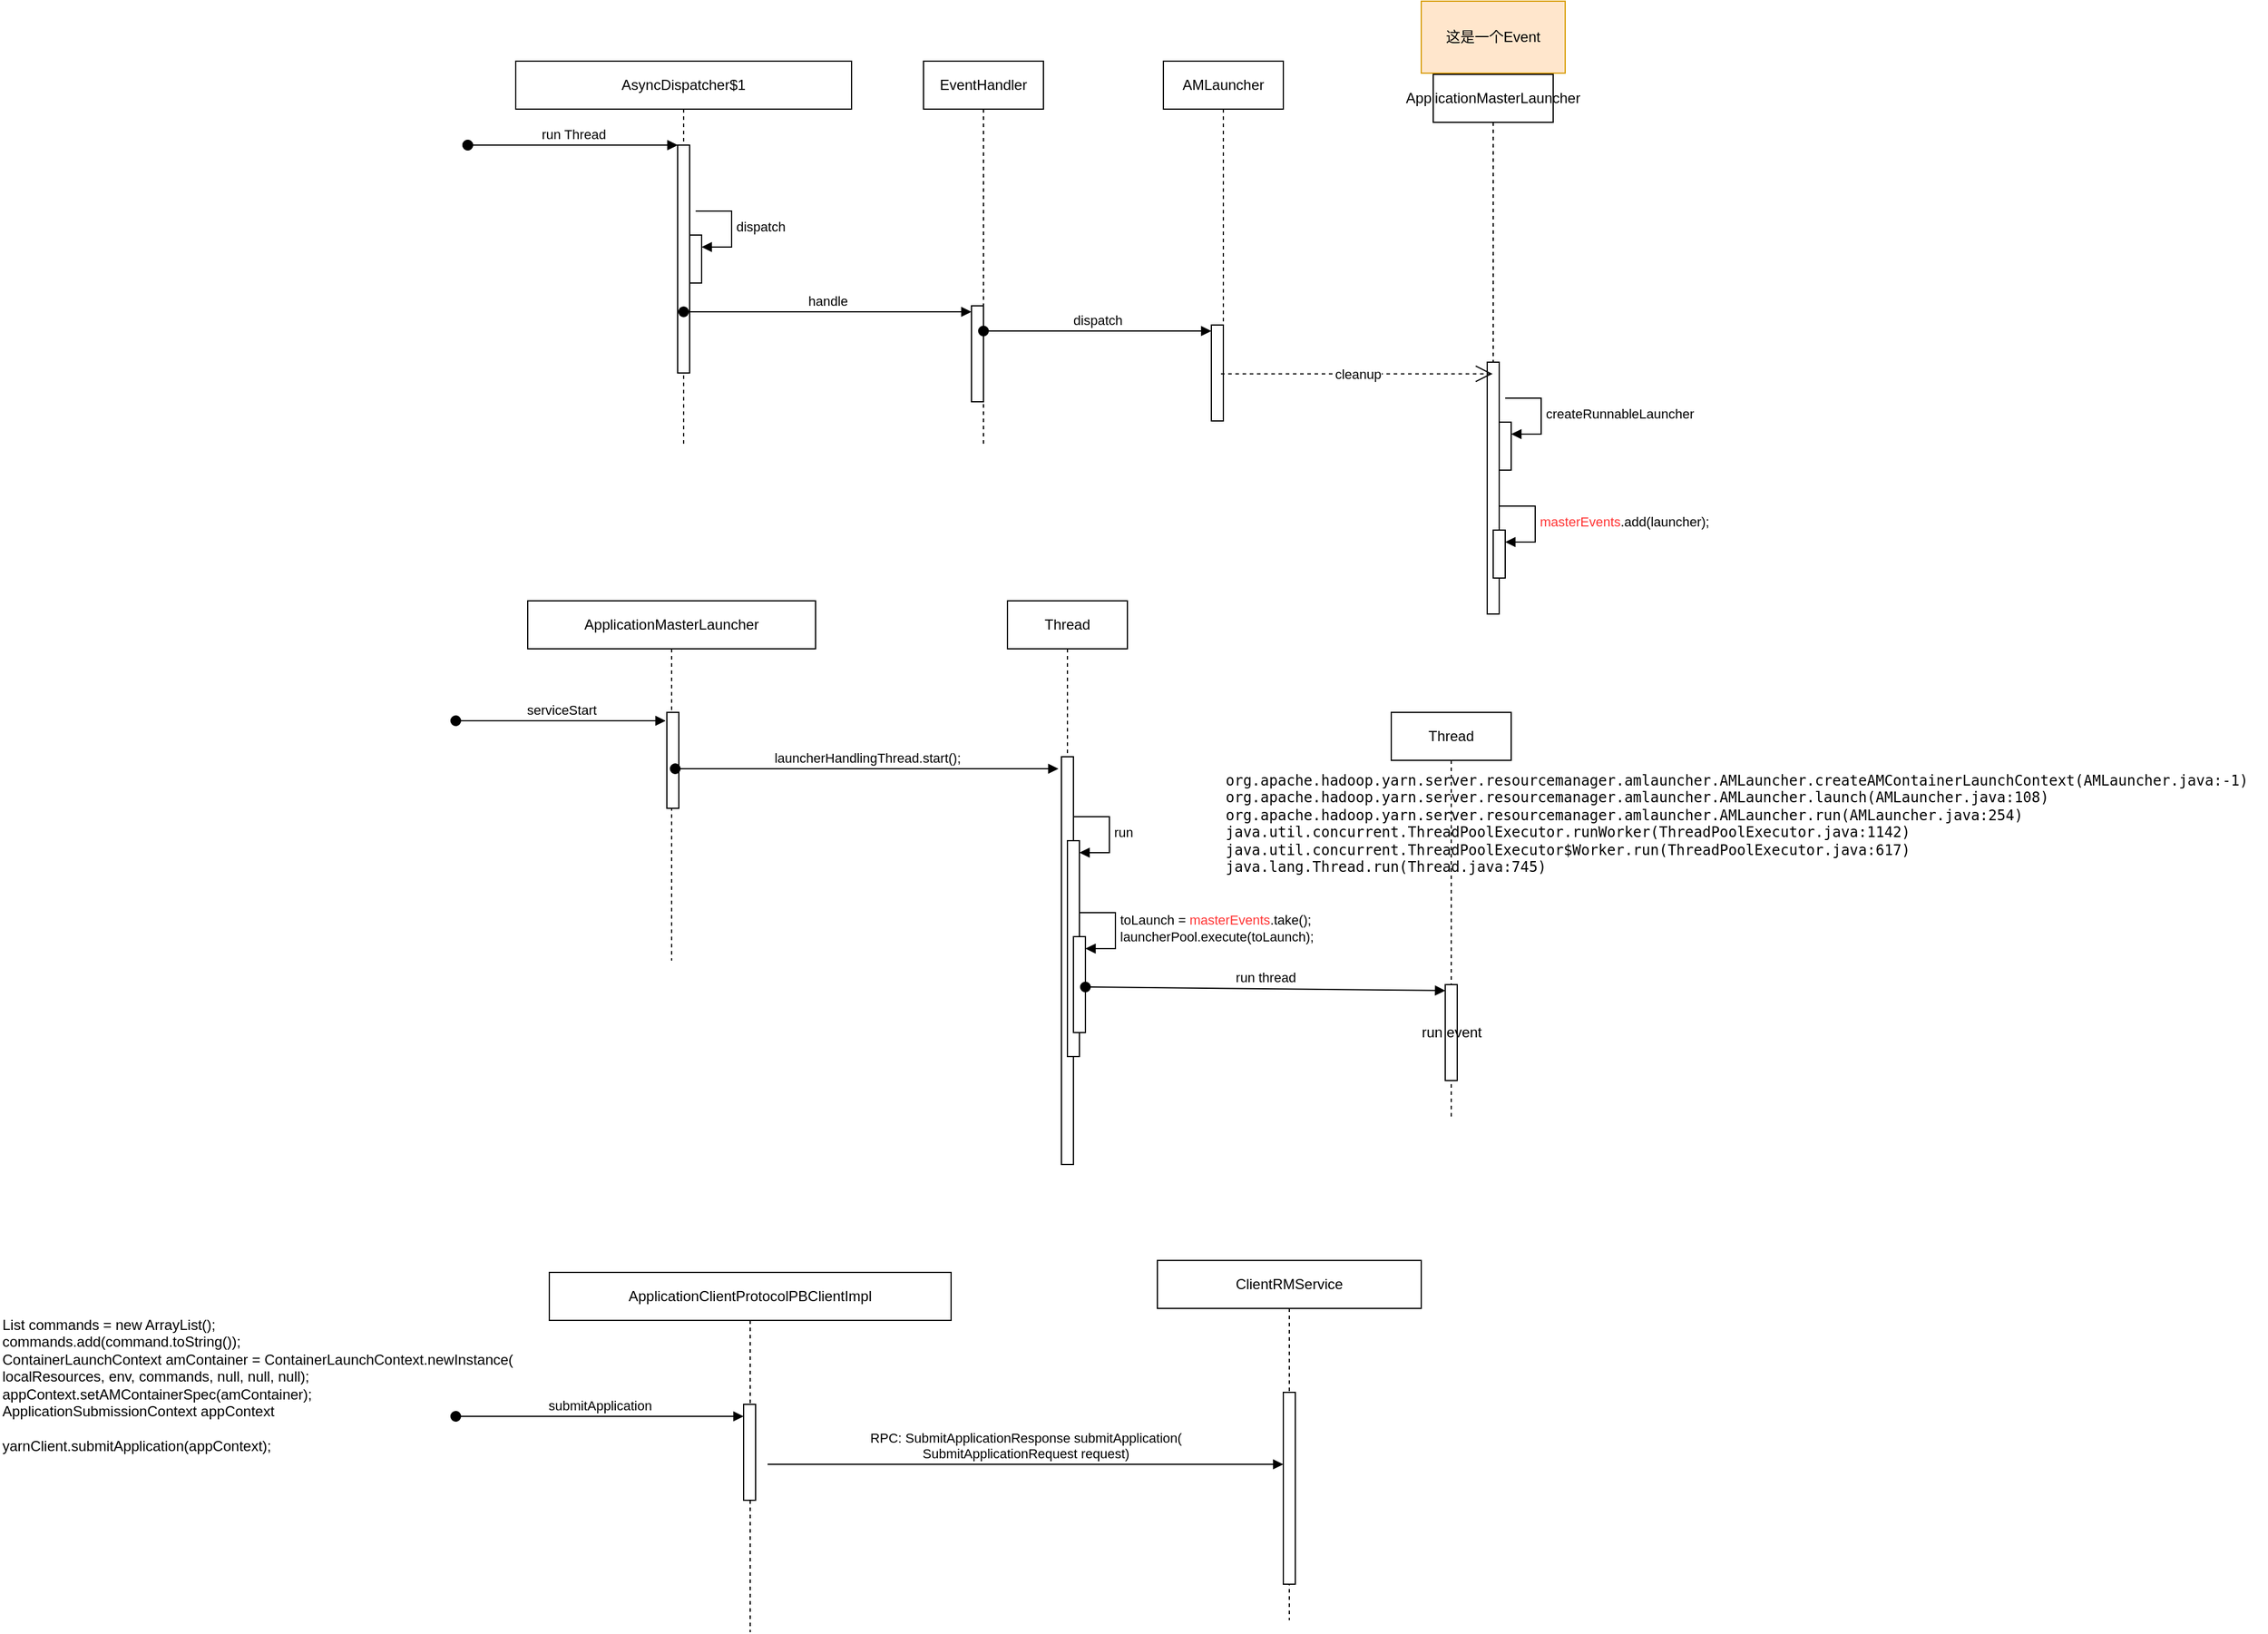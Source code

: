 <mxfile version="22.0.8" type="github">
  <diagram name="Page-1" id="2YBvvXClWsGukQMizWep">
    <mxGraphModel dx="2152" dy="712" grid="1" gridSize="10" guides="1" tooltips="1" connect="1" arrows="1" fold="1" page="1" pageScale="1" pageWidth="850" pageHeight="1100" math="0" shadow="0">
      <root>
        <mxCell id="0" />
        <mxCell id="1" parent="0" />
        <mxCell id="aM9ryv3xv72pqoxQDRHE-1" value="AsyncDispatcher$1" style="shape=umlLifeline;perimeter=lifelinePerimeter;whiteSpace=wrap;html=1;container=0;dropTarget=0;collapsible=0;recursiveResize=0;outlineConnect=0;portConstraint=eastwest;newEdgeStyle={&quot;edgeStyle&quot;:&quot;elbowEdgeStyle&quot;,&quot;elbow&quot;:&quot;vertical&quot;,&quot;curved&quot;:0,&quot;rounded&quot;:0};size=40;" parent="1" vertex="1">
          <mxGeometry x="230" y="100" width="280" height="320" as="geometry" />
        </mxCell>
        <mxCell id="aM9ryv3xv72pqoxQDRHE-2" value="" style="html=1;points=[];perimeter=orthogonalPerimeter;outlineConnect=0;targetShapes=umlLifeline;portConstraint=eastwest;newEdgeStyle={&quot;edgeStyle&quot;:&quot;elbowEdgeStyle&quot;,&quot;elbow&quot;:&quot;vertical&quot;,&quot;curved&quot;:0,&quot;rounded&quot;:0};" parent="aM9ryv3xv72pqoxQDRHE-1" vertex="1">
          <mxGeometry x="135" y="70" width="10" height="190" as="geometry" />
        </mxCell>
        <mxCell id="aM9ryv3xv72pqoxQDRHE-3" value="run" style="html=1;verticalAlign=bottom;startArrow=oval;endArrow=block;startSize=8;edgeStyle=elbowEdgeStyle;elbow=vertical;curved=0;rounded=0;" parent="aM9ryv3xv72pqoxQDRHE-1" target="aM9ryv3xv72pqoxQDRHE-2" edge="1">
          <mxGeometry relative="1" as="geometry">
            <mxPoint x="-40" y="70" as="sourcePoint" />
          </mxGeometry>
        </mxCell>
        <mxCell id="f3iddibicTy-kVgMy-kQ-2" value="" style="html=1;points=[[0,0,0,0,5],[0,1,0,0,-5],[1,0,0,0,5],[1,1,0,0,-5]];perimeter=orthogonalPerimeter;outlineConnect=0;targetShapes=umlLifeline;portConstraint=eastwest;newEdgeStyle={&quot;curved&quot;:0,&quot;rounded&quot;:0};" vertex="1" parent="aM9ryv3xv72pqoxQDRHE-1">
          <mxGeometry x="145" y="145" width="10" height="40" as="geometry" />
        </mxCell>
        <mxCell id="f3iddibicTy-kVgMy-kQ-3" value="dispatch" style="html=1;align=left;spacingLeft=2;endArrow=block;rounded=0;edgeStyle=orthogonalEdgeStyle;curved=0;rounded=0;" edge="1" target="f3iddibicTy-kVgMy-kQ-2" parent="aM9ryv3xv72pqoxQDRHE-1">
          <mxGeometry relative="1" as="geometry">
            <mxPoint x="150" y="125" as="sourcePoint" />
            <Array as="points">
              <mxPoint x="180" y="155" />
            </Array>
          </mxGeometry>
        </mxCell>
        <mxCell id="f3iddibicTy-kVgMy-kQ-5" value="EventHandler" style="shape=umlLifeline;perimeter=lifelinePerimeter;whiteSpace=wrap;html=1;container=1;dropTarget=0;collapsible=0;recursiveResize=0;outlineConnect=0;portConstraint=eastwest;newEdgeStyle={&quot;curved&quot;:0,&quot;rounded&quot;:0};" vertex="1" parent="1">
          <mxGeometry x="570" y="100" width="100" height="320" as="geometry" />
        </mxCell>
        <mxCell id="f3iddibicTy-kVgMy-kQ-7" value="" style="html=1;points=[[0,0,0,0,5],[0,1,0,0,-5],[1,0,0,0,5],[1,1,0,0,-5]];perimeter=orthogonalPerimeter;outlineConnect=0;targetShapes=umlLifeline;portConstraint=eastwest;newEdgeStyle={&quot;curved&quot;:0,&quot;rounded&quot;:0};" vertex="1" parent="f3iddibicTy-kVgMy-kQ-5">
          <mxGeometry x="40" y="204" width="10" height="80" as="geometry" />
        </mxCell>
        <mxCell id="f3iddibicTy-kVgMy-kQ-8" value="handle" style="html=1;verticalAlign=bottom;startArrow=oval;endArrow=block;startSize=8;curved=0;rounded=0;entryX=0;entryY=0;entryDx=0;entryDy=5;entryPerimeter=0;" edge="1" target="f3iddibicTy-kVgMy-kQ-7" parent="1">
          <mxGeometry x="-0.002" relative="1" as="geometry">
            <mxPoint x="370" y="309" as="sourcePoint" />
            <mxPoint x="650" y="302" as="targetPoint" />
            <mxPoint as="offset" />
          </mxGeometry>
        </mxCell>
        <mxCell id="f3iddibicTy-kVgMy-kQ-9" value="AMLauncher" style="shape=umlLifeline;perimeter=lifelinePerimeter;whiteSpace=wrap;html=1;container=1;dropTarget=0;collapsible=0;recursiveResize=0;outlineConnect=0;portConstraint=eastwest;newEdgeStyle={&quot;curved&quot;:0,&quot;rounded&quot;:0};" vertex="1" parent="1">
          <mxGeometry x="770" y="100" width="100" height="300" as="geometry" />
        </mxCell>
        <mxCell id="f3iddibicTy-kVgMy-kQ-10" value="" style="html=1;points=[[0,0,0,0,5],[0,1,0,0,-5],[1,0,0,0,5],[1,1,0,0,-5]];perimeter=orthogonalPerimeter;outlineConnect=0;targetShapes=umlLifeline;portConstraint=eastwest;newEdgeStyle={&quot;curved&quot;:0,&quot;rounded&quot;:0};" vertex="1" parent="f3iddibicTy-kVgMy-kQ-9">
          <mxGeometry x="40" y="220" width="10" height="80" as="geometry" />
        </mxCell>
        <mxCell id="f3iddibicTy-kVgMy-kQ-11" value="dispatch" style="html=1;verticalAlign=bottom;startArrow=oval;endArrow=block;startSize=8;curved=0;rounded=0;entryX=0;entryY=0;entryDx=0;entryDy=5;" edge="1" target="f3iddibicTy-kVgMy-kQ-10" parent="1" source="f3iddibicTy-kVgMy-kQ-5">
          <mxGeometry relative="1" as="geometry">
            <mxPoint x="790" y="325" as="sourcePoint" />
          </mxGeometry>
        </mxCell>
        <mxCell id="f3iddibicTy-kVgMy-kQ-13" value="ApplicationMasterLauncher" style="shape=umlLifeline;perimeter=lifelinePerimeter;whiteSpace=wrap;html=1;container=1;dropTarget=0;collapsible=0;recursiveResize=0;outlineConnect=0;portConstraint=eastwest;newEdgeStyle={&quot;curved&quot;:0,&quot;rounded&quot;:0};" vertex="1" parent="1">
          <mxGeometry x="995" y="111" width="100" height="450" as="geometry" />
        </mxCell>
        <mxCell id="f3iddibicTy-kVgMy-kQ-17" value="" style="html=1;points=[[0,0,0,0,5],[0,1,0,0,-5],[1,0,0,0,5],[1,1,0,0,-5]];perimeter=orthogonalPerimeter;outlineConnect=0;targetShapes=umlLifeline;portConstraint=eastwest;newEdgeStyle={&quot;curved&quot;:0,&quot;rounded&quot;:0};" vertex="1" parent="f3iddibicTy-kVgMy-kQ-13">
          <mxGeometry x="45" y="240" width="10" height="210" as="geometry" />
        </mxCell>
        <mxCell id="f3iddibicTy-kVgMy-kQ-18" value="" style="html=1;points=[[0,0,0,0,5],[0,1,0,0,-5],[1,0,0,0,5],[1,1,0,0,-5]];perimeter=orthogonalPerimeter;outlineConnect=0;targetShapes=umlLifeline;portConstraint=eastwest;newEdgeStyle={&quot;curved&quot;:0,&quot;rounded&quot;:0};" vertex="1" parent="f3iddibicTy-kVgMy-kQ-13">
          <mxGeometry x="55" y="290" width="10" height="40" as="geometry" />
        </mxCell>
        <mxCell id="f3iddibicTy-kVgMy-kQ-19" value="createRunnableLauncher" style="html=1;align=left;spacingLeft=2;endArrow=block;rounded=0;edgeStyle=orthogonalEdgeStyle;curved=0;rounded=0;" edge="1" target="f3iddibicTy-kVgMy-kQ-18" parent="f3iddibicTy-kVgMy-kQ-13">
          <mxGeometry relative="1" as="geometry">
            <mxPoint x="60" y="270" as="sourcePoint" />
            <Array as="points">
              <mxPoint x="90" y="300" />
            </Array>
          </mxGeometry>
        </mxCell>
        <mxCell id="f3iddibicTy-kVgMy-kQ-20" value="" style="html=1;points=[[0,0,0,0,5],[0,1,0,0,-5],[1,0,0,0,5],[1,1,0,0,-5]];perimeter=orthogonalPerimeter;outlineConnect=0;targetShapes=umlLifeline;portConstraint=eastwest;newEdgeStyle={&quot;curved&quot;:0,&quot;rounded&quot;:0};" vertex="1" parent="f3iddibicTy-kVgMy-kQ-13">
          <mxGeometry x="50" y="380" width="10" height="40" as="geometry" />
        </mxCell>
        <mxCell id="f3iddibicTy-kVgMy-kQ-21" value="&lt;font color=&quot;#ff3333&quot;&gt;masterEvents&lt;/font&gt;.add(launcher);" style="html=1;align=left;spacingLeft=2;endArrow=block;rounded=0;edgeStyle=orthogonalEdgeStyle;curved=0;rounded=0;" edge="1" target="f3iddibicTy-kVgMy-kQ-20" parent="f3iddibicTy-kVgMy-kQ-13">
          <mxGeometry relative="1" as="geometry">
            <mxPoint x="55" y="360" as="sourcePoint" />
            <Array as="points">
              <mxPoint x="85" y="390" />
            </Array>
          </mxGeometry>
        </mxCell>
        <mxCell id="f3iddibicTy-kVgMy-kQ-14" value="cleanup" style="endArrow=open;endSize=12;dashed=1;html=1;rounded=0;exitX=0.48;exitY=0.869;exitDx=0;exitDy=0;exitPerimeter=0;" edge="1" parent="1" source="f3iddibicTy-kVgMy-kQ-9" target="f3iddibicTy-kVgMy-kQ-13">
          <mxGeometry width="160" relative="1" as="geometry">
            <mxPoint x="870" y="350" as="sourcePoint" />
            <mxPoint x="1030" y="350" as="targetPoint" />
          </mxGeometry>
        </mxCell>
        <mxCell id="f3iddibicTy-kVgMy-kQ-22" value="ApplicationMasterLauncher" style="shape=umlLifeline;whiteSpace=wrap;html=1;container=1;dropTarget=0;collapsible=0;recursiveResize=0;outlineConnect=0;portConstraint=eastwest;newEdgeStyle={&quot;curved&quot;:0,&quot;rounded&quot;:0};points=[[0,0,0,0,5],[0,1,0,0,-5],[1,0,0,0,5],[1,1,0,0,-5]];perimeter=rectanglePerimeter;targetShapes=umlLifeline;participant=label;" vertex="1" parent="1">
          <mxGeometry x="240" y="550" width="240" height="300" as="geometry" />
        </mxCell>
        <mxCell id="f3iddibicTy-kVgMy-kQ-51" value="" style="html=1;points=[[0,0,0,0,5],[0,1,0,0,-5],[1,0,0,0,5],[1,1,0,0,-5]];perimeter=orthogonalPerimeter;outlineConnect=0;targetShapes=umlLifeline;portConstraint=eastwest;newEdgeStyle={&quot;curved&quot;:0,&quot;rounded&quot;:0};" vertex="1" parent="f3iddibicTy-kVgMy-kQ-22">
          <mxGeometry x="116" y="93" width="10" height="80" as="geometry" />
        </mxCell>
        <mxCell id="f3iddibicTy-kVgMy-kQ-23" value="run Thread" style="html=1;verticalAlign=bottom;startArrow=oval;endArrow=block;startSize=8;edgeStyle=elbowEdgeStyle;elbow=vertical;curved=0;rounded=0;" edge="1" parent="1">
          <mxGeometry relative="1" as="geometry">
            <mxPoint x="190" y="170" as="sourcePoint" />
            <mxPoint x="365" y="170" as="targetPoint" />
          </mxGeometry>
        </mxCell>
        <mxCell id="f3iddibicTy-kVgMy-kQ-24" value="serviceStart" style="html=1;verticalAlign=bottom;startArrow=oval;endArrow=block;startSize=8;edgeStyle=elbowEdgeStyle;elbow=vertical;curved=0;rounded=0;" edge="1" parent="1">
          <mxGeometry relative="1" as="geometry">
            <mxPoint x="180" y="650" as="sourcePoint" />
            <mxPoint x="355" y="650" as="targetPoint" />
          </mxGeometry>
        </mxCell>
        <mxCell id="f3iddibicTy-kVgMy-kQ-27" value="Thread" style="shape=umlLifeline;perimeter=lifelinePerimeter;whiteSpace=wrap;html=1;container=1;dropTarget=0;collapsible=0;recursiveResize=0;outlineConnect=0;portConstraint=eastwest;newEdgeStyle={&quot;curved&quot;:0,&quot;rounded&quot;:0};" vertex="1" parent="1">
          <mxGeometry x="640" y="550" width="100" height="470" as="geometry" />
        </mxCell>
        <mxCell id="f3iddibicTy-kVgMy-kQ-31" value="" style="html=1;points=[[0,0,0,0,5],[0,1,0,0,-5],[1,0,0,0,5],[1,1,0,0,-5]];perimeter=orthogonalPerimeter;outlineConnect=0;targetShapes=umlLifeline;portConstraint=eastwest;newEdgeStyle={&quot;curved&quot;:0,&quot;rounded&quot;:0};" vertex="1" parent="f3iddibicTy-kVgMy-kQ-27">
          <mxGeometry x="45" y="130" width="10" height="340" as="geometry" />
        </mxCell>
        <mxCell id="f3iddibicTy-kVgMy-kQ-32" value="" style="html=1;points=[[0,0,0,0,5],[0,1,0,0,-5],[1,0,0,0,5],[1,1,0,0,-5]];perimeter=orthogonalPerimeter;outlineConnect=0;targetShapes=umlLifeline;portConstraint=eastwest;newEdgeStyle={&quot;curved&quot;:0,&quot;rounded&quot;:0};" vertex="1" parent="f3iddibicTy-kVgMy-kQ-27">
          <mxGeometry x="50" y="200" width="10" height="180" as="geometry" />
        </mxCell>
        <mxCell id="f3iddibicTy-kVgMy-kQ-33" value="run" style="html=1;align=left;spacingLeft=2;endArrow=block;rounded=0;edgeStyle=orthogonalEdgeStyle;curved=0;rounded=0;" edge="1" target="f3iddibicTy-kVgMy-kQ-32" parent="f3iddibicTy-kVgMy-kQ-27">
          <mxGeometry relative="1" as="geometry">
            <mxPoint x="55" y="180" as="sourcePoint" />
            <Array as="points">
              <mxPoint x="85" y="210" />
            </Array>
          </mxGeometry>
        </mxCell>
        <mxCell id="f3iddibicTy-kVgMy-kQ-36" value="" style="html=1;points=[[0,0,0,0,5],[0,1,0,0,-5],[1,0,0,0,5],[1,1,0,0,-5]];perimeter=orthogonalPerimeter;outlineConnect=0;targetShapes=umlLifeline;portConstraint=eastwest;newEdgeStyle={&quot;curved&quot;:0,&quot;rounded&quot;:0};" vertex="1" parent="f3iddibicTy-kVgMy-kQ-27">
          <mxGeometry x="55" y="280" width="10" height="80" as="geometry" />
        </mxCell>
        <mxCell id="f3iddibicTy-kVgMy-kQ-37" value="toLaunch = &lt;font color=&quot;#ff3333&quot;&gt;masterEvents&lt;/font&gt;.take();&lt;br&gt;launcherPool.execute(toLaunch);" style="html=1;align=left;spacingLeft=2;endArrow=block;rounded=0;edgeStyle=orthogonalEdgeStyle;curved=0;rounded=0;" edge="1" target="f3iddibicTy-kVgMy-kQ-36" parent="f3iddibicTy-kVgMy-kQ-27">
          <mxGeometry relative="1" as="geometry">
            <mxPoint x="60" y="260" as="sourcePoint" />
            <Array as="points">
              <mxPoint x="90" y="290" />
            </Array>
          </mxGeometry>
        </mxCell>
        <mxCell id="f3iddibicTy-kVgMy-kQ-28" value="launcherHandlingThread.start();" style="html=1;verticalAlign=bottom;startArrow=oval;startFill=1;endArrow=block;startSize=8;curved=0;rounded=0;" edge="1" parent="1">
          <mxGeometry width="60" relative="1" as="geometry">
            <mxPoint x="363" y="690" as="sourcePoint" />
            <mxPoint x="682.5" y="690" as="targetPoint" />
          </mxGeometry>
        </mxCell>
        <mxCell id="f3iddibicTy-kVgMy-kQ-44" value="Thread" style="shape=umlLifeline;perimeter=lifelinePerimeter;whiteSpace=wrap;html=1;container=1;dropTarget=0;collapsible=0;recursiveResize=0;outlineConnect=0;portConstraint=eastwest;newEdgeStyle={&quot;curved&quot;:0,&quot;rounded&quot;:0};" vertex="1" parent="1">
          <mxGeometry x="960" y="643" width="100" height="340" as="geometry" />
        </mxCell>
        <mxCell id="f3iddibicTy-kVgMy-kQ-45" value="run event" style="html=1;points=[[0,0,0,0,5],[0,1,0,0,-5],[1,0,0,0,5],[1,1,0,0,-5]];perimeter=orthogonalPerimeter;outlineConnect=0;targetShapes=umlLifeline;portConstraint=eastwest;newEdgeStyle={&quot;curved&quot;:0,&quot;rounded&quot;:0};" vertex="1" parent="f3iddibicTy-kVgMy-kQ-44">
          <mxGeometry x="45" y="227" width="10" height="80" as="geometry" />
        </mxCell>
        <mxCell id="f3iddibicTy-kVgMy-kQ-46" value="run thread" style="html=1;verticalAlign=bottom;startArrow=oval;endArrow=block;startSize=8;curved=0;rounded=0;entryX=0;entryY=0;entryDx=0;entryDy=5;entryPerimeter=0;" edge="1" target="f3iddibicTy-kVgMy-kQ-45" parent="1">
          <mxGeometry relative="1" as="geometry">
            <mxPoint x="705" y="872" as="sourcePoint" />
            <mxPoint x="1040" y="872" as="targetPoint" />
          </mxGeometry>
        </mxCell>
        <mxCell id="f3iddibicTy-kVgMy-kQ-47" value="&lt;pre data-pm-slice=&quot;1 1 []&quot;&gt;org.apache.hadoop.yarn.server.resourcemanager.amlauncher.AMLauncher.createAMContainerLaunchContext(AMLauncher.java:-1)&#xa;org.apache.hadoop.yarn.server.resourcemanager.amlauncher.AMLauncher.launch(AMLauncher.java:108)&#xa;org.apache.hadoop.yarn.server.resourcemanager.amlauncher.AMLauncher.run(AMLauncher.java:254)&#xa;java.util.concurrent.ThreadPoolExecutor.runWorker(ThreadPoolExecutor.java:1142)&#xa;java.util.concurrent.ThreadPoolExecutor$Worker.run(ThreadPoolExecutor.java:617)&#xa;java.lang.Thread.run(Thread.java:745)&lt;/pre&gt;" style="text;whiteSpace=wrap;html=1;" vertex="1" parent="1">
          <mxGeometry x="820" y="674" width="870" height="150" as="geometry" />
        </mxCell>
        <mxCell id="f3iddibicTy-kVgMy-kQ-49" value="这是一个Event" style="rounded=0;whiteSpace=wrap;html=1;fillColor=#ffe6cc;strokeColor=#d79b00;" vertex="1" parent="1">
          <mxGeometry x="985" y="50" width="120" height="60" as="geometry" />
        </mxCell>
        <mxCell id="f3iddibicTy-kVgMy-kQ-52" value="ClientRMService" style="shape=umlLifeline;whiteSpace=wrap;html=1;container=1;dropTarget=0;collapsible=0;recursiveResize=0;outlineConnect=0;portConstraint=eastwest;newEdgeStyle={&quot;curved&quot;:0,&quot;rounded&quot;:0};points=[[0,0,0,0,5],[0,1,0,0,-5],[1,0,0,0,5],[1,1,0,0,-5]];perimeter=rectanglePerimeter;targetShapes=umlLifeline;participant=label;" vertex="1" parent="1">
          <mxGeometry x="765" y="1100" width="220" height="300" as="geometry" />
        </mxCell>
        <mxCell id="f3iddibicTy-kVgMy-kQ-58" value="" style="html=1;points=[[0,0,0,0,5],[0,1,0,0,-5],[1,0,0,0,5],[1,1,0,0,-5]];perimeter=orthogonalPerimeter;outlineConnect=0;targetShapes=umlLifeline;portConstraint=eastwest;newEdgeStyle={&quot;curved&quot;:0,&quot;rounded&quot;:0};" vertex="1" parent="f3iddibicTy-kVgMy-kQ-52">
          <mxGeometry x="105" y="110" width="10" height="160" as="geometry" />
        </mxCell>
        <mxCell id="f3iddibicTy-kVgMy-kQ-54" value="ApplicationClientProtocolPBClientImpl" style="shape=umlLifeline;perimeter=lifelinePerimeter;whiteSpace=wrap;html=1;container=1;dropTarget=0;collapsible=0;recursiveResize=0;outlineConnect=0;portConstraint=eastwest;newEdgeStyle={&quot;curved&quot;:0,&quot;rounded&quot;:0};" vertex="1" parent="1">
          <mxGeometry x="258" y="1110" width="335" height="300" as="geometry" />
        </mxCell>
        <mxCell id="f3iddibicTy-kVgMy-kQ-55" value="" style="html=1;points=[[0,0,0,0,5],[0,1,0,0,-5],[1,0,0,0,5],[1,1,0,0,-5]];perimeter=orthogonalPerimeter;outlineConnect=0;targetShapes=umlLifeline;portConstraint=eastwest;newEdgeStyle={&quot;curved&quot;:0,&quot;rounded&quot;:0};" vertex="1" parent="f3iddibicTy-kVgMy-kQ-54">
          <mxGeometry x="162" y="110" width="10" height="80" as="geometry" />
        </mxCell>
        <mxCell id="f3iddibicTy-kVgMy-kQ-56" value="submitApplication" style="html=1;verticalAlign=bottom;startArrow=oval;startFill=1;endArrow=block;startSize=8;curved=0;rounded=0;" edge="1" parent="1">
          <mxGeometry width="60" relative="1" as="geometry">
            <mxPoint x="180" y="1230" as="sourcePoint" />
            <mxPoint x="420" y="1230" as="targetPoint" />
          </mxGeometry>
        </mxCell>
        <mxCell id="f3iddibicTy-kVgMy-kQ-57" value="RPC: SubmitApplicationResponse submitApplication(&#xa;    SubmitApplicationRequest request)" style="html=1;verticalAlign=bottom;endArrow=block;curved=0;rounded=0;" edge="1" parent="1" target="f3iddibicTy-kVgMy-kQ-58">
          <mxGeometry width="80" relative="1" as="geometry">
            <mxPoint x="440" y="1270" as="sourcePoint" />
            <mxPoint x="520" y="1270" as="targetPoint" />
          </mxGeometry>
        </mxCell>
        <mxCell id="f3iddibicTy-kVgMy-kQ-60" value="List commands = new ArrayList();&#xa;commands.add(command.toString());&#xa; ContainerLaunchContext amContainer = ContainerLaunchContext.newInstance(&#xa;  localResources, env, commands, null, null, null);&#xa;appContext.setAMContainerSpec(amContainer);&#xa;ApplicationSubmissionContext appContext&#xa;&#xa;yarnClient.submitApplication(appContext);" style="text;whiteSpace=wrap;html=1;" vertex="1" parent="1">
          <mxGeometry x="-200" y="1140" width="530" height="140" as="geometry" />
        </mxCell>
      </root>
    </mxGraphModel>
  </diagram>
</mxfile>
